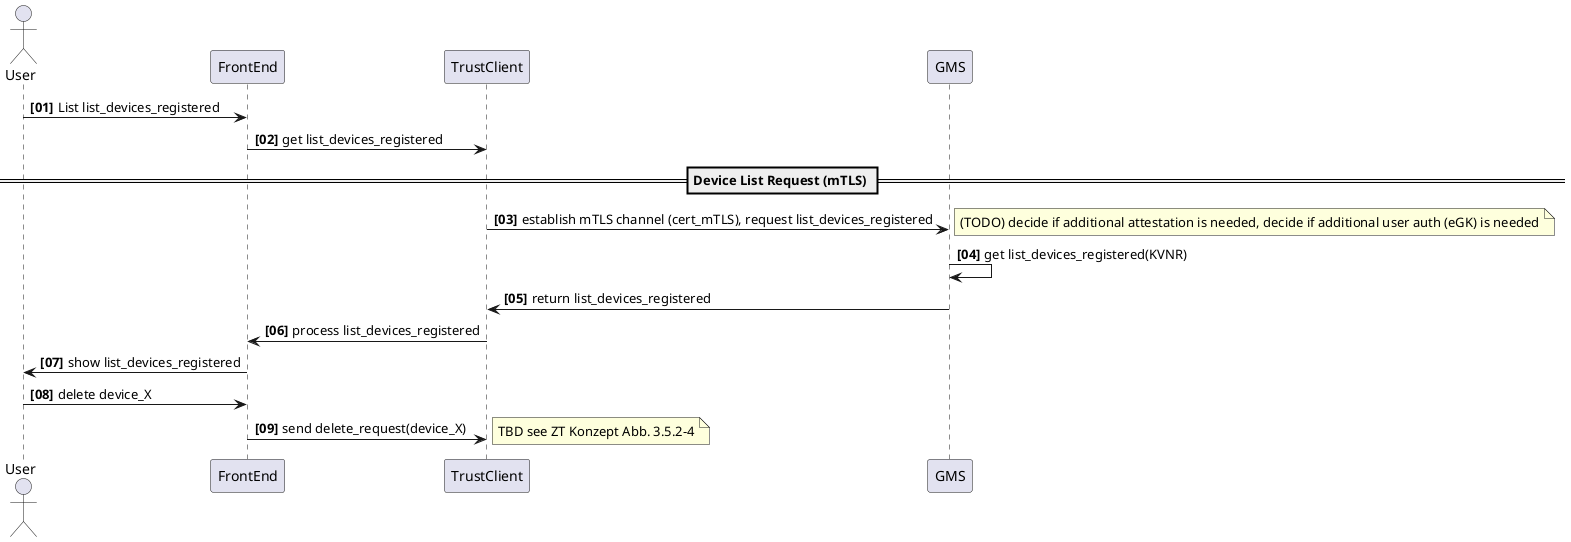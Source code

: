 @startuml
autonumber "<b>[00]"

actor User as User

User -> FrontEnd: List list_devices_registered
FrontEnd -> TrustClient: get list_devices_registered

== Device List Request (mTLS) ==

TrustClient -> GMS: establish mTLS channel (cert_mTLS), request list_devices_registered
note right
(TODO) decide if additional attestation is needed, decide if additional user auth (eGK) is needed
end note
GMS -> GMS: get list_devices_registered(KVNR)
GMS -> TrustClient: return list_devices_registered
TrustClient -> FrontEnd: process list_devices_registered
FrontEnd -> User: show list_devices_registered
User -> FrontEnd: delete device_X
FrontEnd -> TrustClient: send delete_request(device_X)
note right
TBD see ZT Konzept Abb. 3.5.2-4
end note
